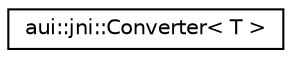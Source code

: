 digraph "Graphical Class Hierarchy"
{
 // LATEX_PDF_SIZE
  edge [fontname="Helvetica",fontsize="10",labelfontname="Helvetica",labelfontsize="10"];
  node [fontname="Helvetica",fontsize="10",shape=record];
  rankdir="LR";
  Node0 [label="aui::jni::Converter\< T \>",height=0.2,width=0.4,color="black", fillcolor="white", style="filled",URL="$structaui_1_1jni_1_1Converter.html",tooltip=" "];
}
